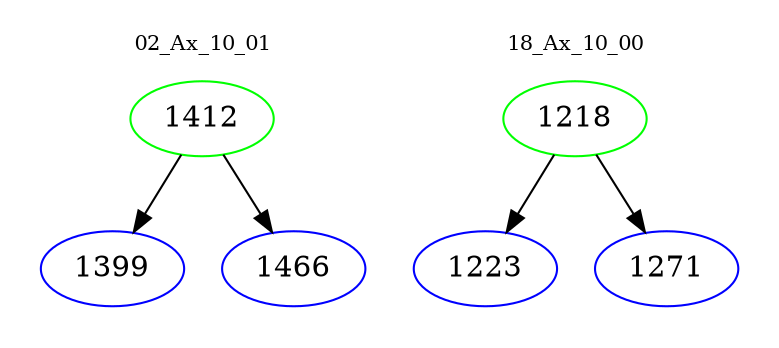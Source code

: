 digraph{
subgraph cluster_0 {
color = white
label = "02_Ax_10_01";
fontsize=10;
T0_1412 [label="1412", color="green"]
T0_1412 -> T0_1399 [color="black"]
T0_1399 [label="1399", color="blue"]
T0_1412 -> T0_1466 [color="black"]
T0_1466 [label="1466", color="blue"]
}
subgraph cluster_1 {
color = white
label = "18_Ax_10_00";
fontsize=10;
T1_1218 [label="1218", color="green"]
T1_1218 -> T1_1223 [color="black"]
T1_1223 [label="1223", color="blue"]
T1_1218 -> T1_1271 [color="black"]
T1_1271 [label="1271", color="blue"]
}
}
